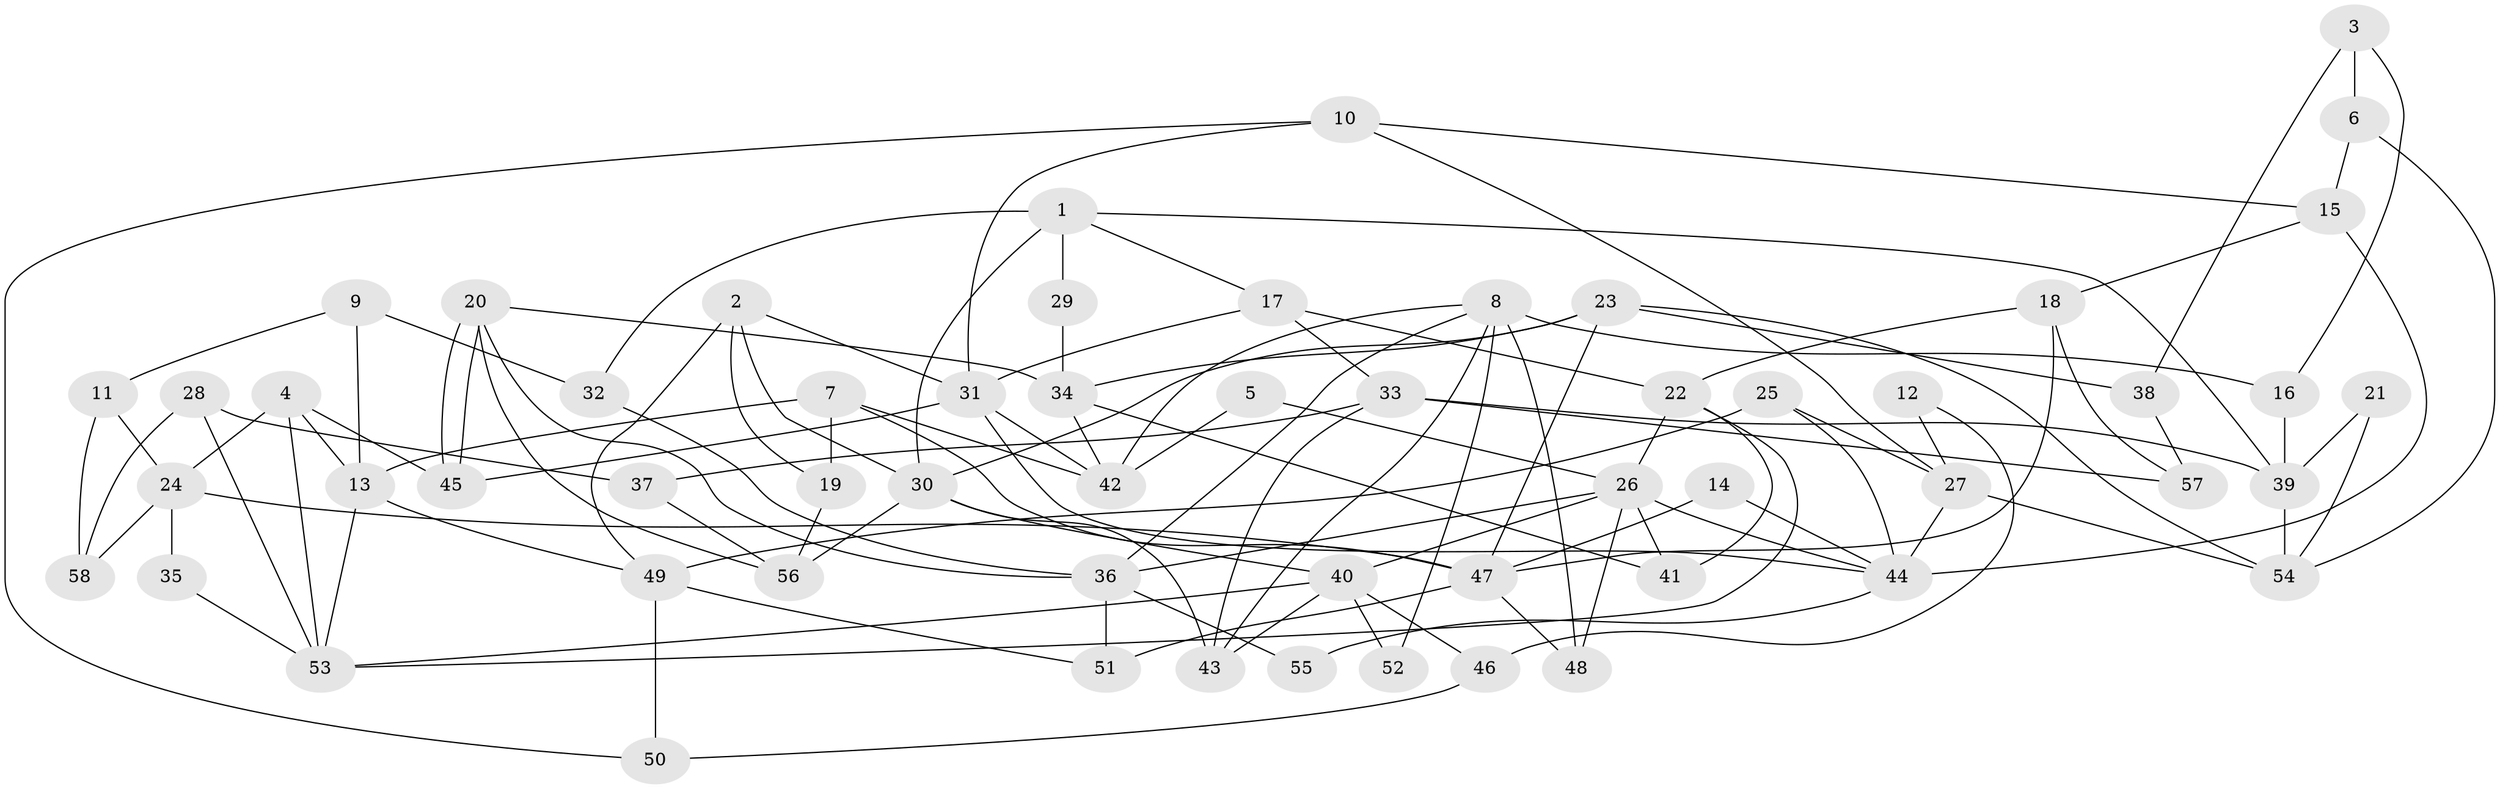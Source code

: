 // Generated by graph-tools (version 1.1) at 2025/11/02/27/25 16:11:23]
// undirected, 58 vertices, 116 edges
graph export_dot {
graph [start="1"]
  node [color=gray90,style=filled];
  1;
  2;
  3;
  4;
  5;
  6;
  7;
  8;
  9;
  10;
  11;
  12;
  13;
  14;
  15;
  16;
  17;
  18;
  19;
  20;
  21;
  22;
  23;
  24;
  25;
  26;
  27;
  28;
  29;
  30;
  31;
  32;
  33;
  34;
  35;
  36;
  37;
  38;
  39;
  40;
  41;
  42;
  43;
  44;
  45;
  46;
  47;
  48;
  49;
  50;
  51;
  52;
  53;
  54;
  55;
  56;
  57;
  58;
  1 -- 30;
  1 -- 39;
  1 -- 17;
  1 -- 29;
  1 -- 32;
  2 -- 30;
  2 -- 19;
  2 -- 31;
  2 -- 49;
  3 -- 16;
  3 -- 6;
  3 -- 38;
  4 -- 53;
  4 -- 13;
  4 -- 24;
  4 -- 45;
  5 -- 26;
  5 -- 42;
  6 -- 54;
  6 -- 15;
  7 -- 42;
  7 -- 13;
  7 -- 19;
  7 -- 47;
  8 -- 42;
  8 -- 48;
  8 -- 16;
  8 -- 36;
  8 -- 43;
  8 -- 52;
  9 -- 32;
  9 -- 11;
  9 -- 13;
  10 -- 15;
  10 -- 31;
  10 -- 27;
  10 -- 50;
  11 -- 24;
  11 -- 58;
  12 -- 27;
  12 -- 46;
  13 -- 49;
  13 -- 53;
  14 -- 47;
  14 -- 44;
  15 -- 44;
  15 -- 18;
  16 -- 39;
  17 -- 31;
  17 -- 22;
  17 -- 33;
  18 -- 22;
  18 -- 47;
  18 -- 57;
  19 -- 56;
  20 -- 36;
  20 -- 45;
  20 -- 45;
  20 -- 34;
  20 -- 56;
  21 -- 54;
  21 -- 39;
  22 -- 53;
  22 -- 26;
  22 -- 41;
  23 -- 30;
  23 -- 34;
  23 -- 38;
  23 -- 47;
  23 -- 54;
  24 -- 47;
  24 -- 35;
  24 -- 58;
  25 -- 44;
  25 -- 49;
  25 -- 27;
  26 -- 44;
  26 -- 36;
  26 -- 40;
  26 -- 41;
  26 -- 48;
  27 -- 44;
  27 -- 54;
  28 -- 37;
  28 -- 53;
  28 -- 58;
  29 -- 34;
  30 -- 40;
  30 -- 43;
  30 -- 56;
  31 -- 45;
  31 -- 42;
  31 -- 44;
  32 -- 36;
  33 -- 57;
  33 -- 37;
  33 -- 39;
  33 -- 43;
  34 -- 41;
  34 -- 42;
  35 -- 53;
  36 -- 51;
  36 -- 55;
  37 -- 56;
  38 -- 57;
  39 -- 54;
  40 -- 43;
  40 -- 46;
  40 -- 52;
  40 -- 53;
  44 -- 55;
  46 -- 50;
  47 -- 48;
  47 -- 51;
  49 -- 51;
  49 -- 50;
}
